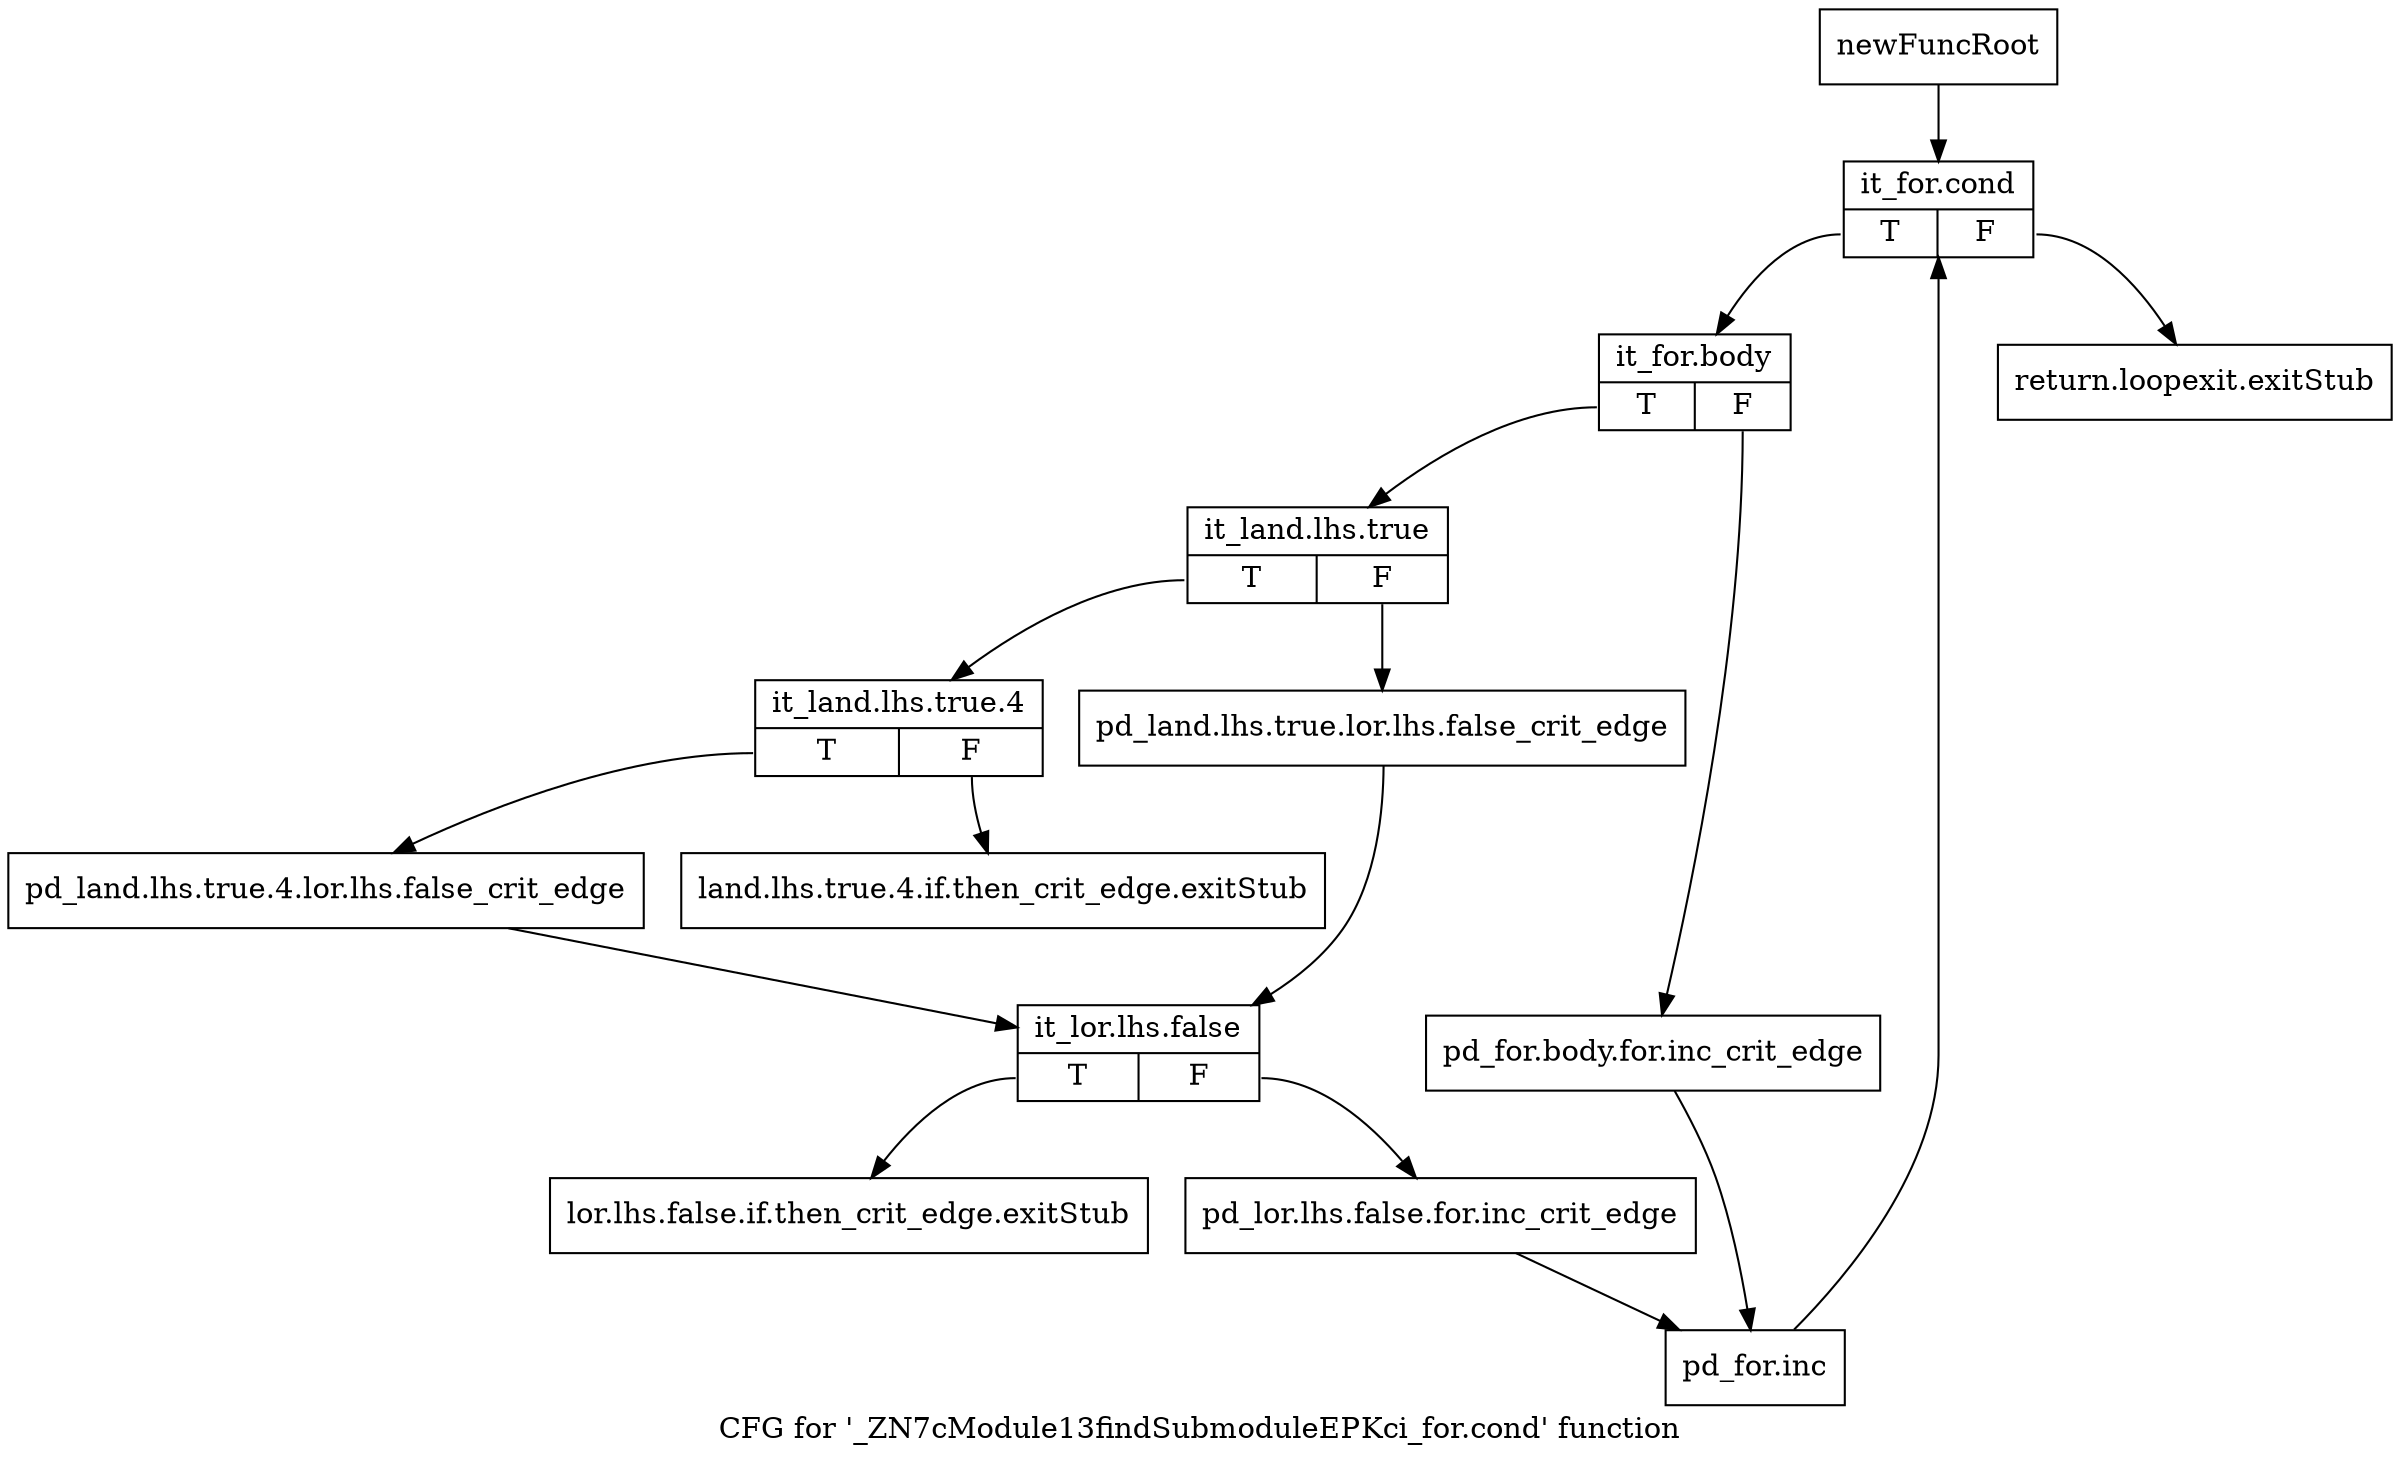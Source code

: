 digraph "CFG for '_ZN7cModule13findSubmoduleEPKci_for.cond' function" {
	label="CFG for '_ZN7cModule13findSubmoduleEPKci_for.cond' function";

	Node0x2131250 [shape=record,label="{newFuncRoot}"];
	Node0x2131250 -> Node0x213ce30;
	Node0x213cd40 [shape=record,label="{return.loopexit.exitStub}"];
	Node0x213cd90 [shape=record,label="{land.lhs.true.4.if.then_crit_edge.exitStub}"];
	Node0x213cde0 [shape=record,label="{lor.lhs.false.if.then_crit_edge.exitStub}"];
	Node0x213ce30 [shape=record,label="{it_for.cond|{<s0>T|<s1>F}}"];
	Node0x213ce30:s0 -> Node0x213ce80;
	Node0x213ce30:s1 -> Node0x213cd40;
	Node0x213ce80 [shape=record,label="{it_for.body|{<s0>T|<s1>F}}"];
	Node0x213ce80:s0 -> Node0x213cf20;
	Node0x213ce80:s1 -> Node0x213ced0;
	Node0x213ced0 [shape=record,label="{pd_for.body.for.inc_crit_edge}"];
	Node0x213ced0 -> Node0x213d100;
	Node0x213cf20 [shape=record,label="{it_land.lhs.true|{<s0>T|<s1>F}}"];
	Node0x213cf20:s0 -> Node0x213cfc0;
	Node0x213cf20:s1 -> Node0x213cf70;
	Node0x213cf70 [shape=record,label="{pd_land.lhs.true.lor.lhs.false_crit_edge}"];
	Node0x213cf70 -> Node0x213d060;
	Node0x213cfc0 [shape=record,label="{it_land.lhs.true.4|{<s0>T|<s1>F}}"];
	Node0x213cfc0:s0 -> Node0x213d010;
	Node0x213cfc0:s1 -> Node0x213cd90;
	Node0x213d010 [shape=record,label="{pd_land.lhs.true.4.lor.lhs.false_crit_edge}"];
	Node0x213d010 -> Node0x213d060;
	Node0x213d060 [shape=record,label="{it_lor.lhs.false|{<s0>T|<s1>F}}"];
	Node0x213d060:s0 -> Node0x213cde0;
	Node0x213d060:s1 -> Node0x213d0b0;
	Node0x213d0b0 [shape=record,label="{pd_lor.lhs.false.for.inc_crit_edge}"];
	Node0x213d0b0 -> Node0x213d100;
	Node0x213d100 [shape=record,label="{pd_for.inc}"];
	Node0x213d100 -> Node0x213ce30;
}
